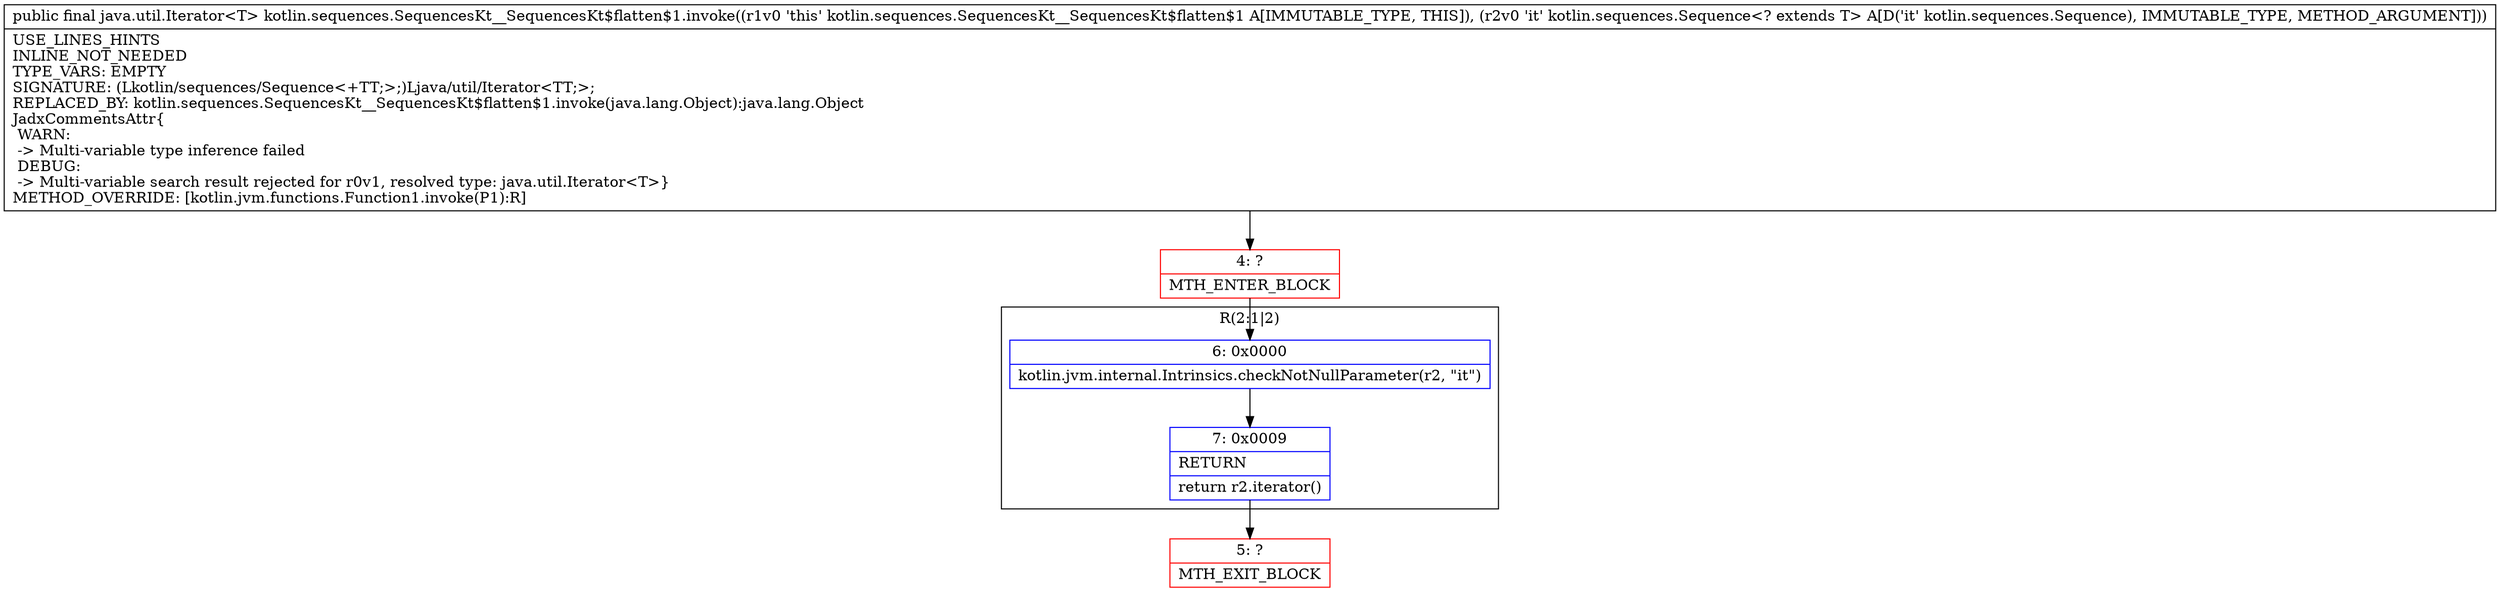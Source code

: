digraph "CFG forkotlin.sequences.SequencesKt__SequencesKt$flatten$1.invoke(Lkotlin\/sequences\/Sequence;)Ljava\/util\/Iterator;" {
subgraph cluster_Region_1716773685 {
label = "R(2:1|2)";
node [shape=record,color=blue];
Node_6 [shape=record,label="{6\:\ 0x0000|kotlin.jvm.internal.Intrinsics.checkNotNullParameter(r2, \"it\")\l}"];
Node_7 [shape=record,label="{7\:\ 0x0009|RETURN\l|return r2.iterator()\l}"];
}
Node_4 [shape=record,color=red,label="{4\:\ ?|MTH_ENTER_BLOCK\l}"];
Node_5 [shape=record,color=red,label="{5\:\ ?|MTH_EXIT_BLOCK\l}"];
MethodNode[shape=record,label="{public final java.util.Iterator\<T\> kotlin.sequences.SequencesKt__SequencesKt$flatten$1.invoke((r1v0 'this' kotlin.sequences.SequencesKt__SequencesKt$flatten$1 A[IMMUTABLE_TYPE, THIS]), (r2v0 'it' kotlin.sequences.Sequence\<? extends T\> A[D('it' kotlin.sequences.Sequence), IMMUTABLE_TYPE, METHOD_ARGUMENT]))  | USE_LINES_HINTS\lINLINE_NOT_NEEDED\lTYPE_VARS: EMPTY\lSIGNATURE: (Lkotlin\/sequences\/Sequence\<+TT;\>;)Ljava\/util\/Iterator\<TT;\>;\lREPLACED_BY: kotlin.sequences.SequencesKt__SequencesKt$flatten$1.invoke(java.lang.Object):java.lang.Object\lJadxCommentsAttr\{\l WARN: \l \-\> Multi\-variable type inference failed\l DEBUG: \l \-\> Multi\-variable search result rejected for r0v1, resolved type: java.util.Iterator\<T\>\}\lMETHOD_OVERRIDE: [kotlin.jvm.functions.Function1.invoke(P1):R]\l}"];
MethodNode -> Node_4;Node_6 -> Node_7;
Node_7 -> Node_5;
Node_4 -> Node_6;
}

